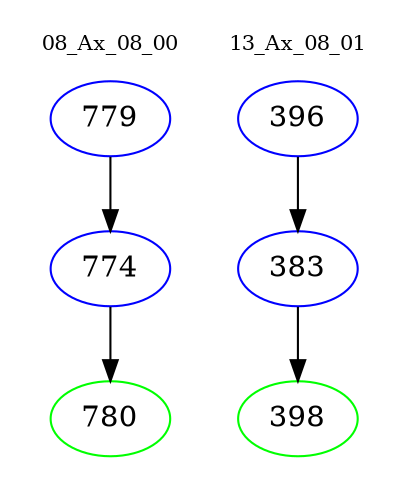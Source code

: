 digraph{
subgraph cluster_0 {
color = white
label = "08_Ax_08_00";
fontsize=10;
T0_779 [label="779", color="blue"]
T0_779 -> T0_774 [color="black"]
T0_774 [label="774", color="blue"]
T0_774 -> T0_780 [color="black"]
T0_780 [label="780", color="green"]
}
subgraph cluster_1 {
color = white
label = "13_Ax_08_01";
fontsize=10;
T1_396 [label="396", color="blue"]
T1_396 -> T1_383 [color="black"]
T1_383 [label="383", color="blue"]
T1_383 -> T1_398 [color="black"]
T1_398 [label="398", color="green"]
}
}
